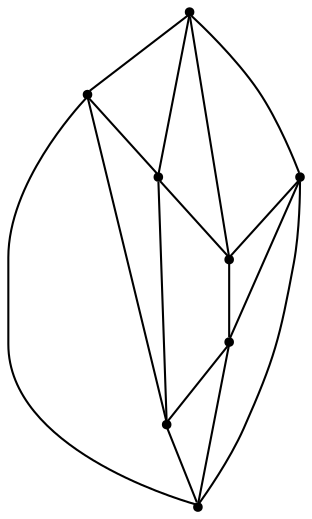 graph {
  node [shape=point,comment="{\"directed\":false,\"doi\":\"10.1007/978-3-642-00219-9_8\",\"figure\":\"4\"}"]

  v0 [pos="1478.2242965343387,858.7079747286709"]
  v1 [pos="1239.2965457650116,970.2485608881169"]
  v2 [pos="1358.6353014036665,858.7079747286709"]
  v3 [pos="1239.2965457650116,1081.789147047563"]
  v4 [pos="1239.2965457650116,635.6269932140005"]
  v5 [pos="1239.2965457650118,747.1674521706321"]
  v6 [pos="1000.3689222468886,858.7079747286709"]
  v7 [pos="1119.9578219391578,858.7079747286709"]

  v0 -- v1 [id="-1",pos="1478.2242965343387,858.7079747286709 1239.2965457650116,970.2485608881169 1239.2965457650116,970.2485608881169 1239.2965457650116,970.2485608881169"]
  v6 -- v5 [id="-2",pos="1000.3689222468886,858.7079747286709 1239.2965457650118,747.1674521706321 1239.2965457650118,747.1674521706321 1239.2965457650118,747.1674521706321"]
  v7 -- v1 [id="-3",pos="1119.9578219391578,858.7079747286709 1239.2965457650116,970.2485608881169 1239.2965457650116,970.2485608881169 1239.2965457650116,970.2485608881169"]
  v7 -- v6 [id="-4",pos="1119.9578219391578,858.7079747286709 1000.3689222468886,858.7079747286709 1000.3689222468886,858.7079747286709 1000.3689222468886,858.7079747286709"]
  v3 -- v6 [id="-5",pos="1239.2965457650116,1081.789147047563 1000.3689222468886,858.7079747286709 1000.3689222468886,858.7079747286709 1000.3689222468886,858.7079747286709"]
  v3 -- v1 [id="-6",pos="1239.2965457650116,1081.789147047563 1239.2965457650116,970.2485608881169 1239.2965457650116,970.2485608881169 1239.2965457650116,970.2485608881169"]
  v3 -- v7 [id="-7",pos="1239.2965457650116,1081.789147047563 1119.9578219391578,858.7079747286709 1119.9578219391578,858.7079747286709 1119.9578219391578,858.7079747286709"]
  v1 -- v2 [id="-8",pos="1239.2965457650116,970.2485608881169 1358.6353014036665,858.7079747286709 1358.6353014036665,858.7079747286709 1358.6353014036665,858.7079747286709"]
  v5 -- v7 [id="-9",pos="1239.2965457650118,747.1674521706321 1119.9578219391578,858.7079747286709 1119.9578219391578,858.7079747286709 1119.9578219391578,858.7079747286709"]
  v4 -- v6 [id="-10",pos="1239.2965457650116,635.6269932140005 1000.3689222468886,858.7079747286709 1000.3689222468886,858.7079747286709 1000.3689222468886,858.7079747286709"]
  v4 -- v5 [id="-11",pos="1239.2965457650116,635.6269932140005 1239.2965457650118,747.1674521706321 1239.2965457650118,747.1674521706321 1239.2965457650118,747.1674521706321"]
  v4 -- v2 [id="-12",pos="1239.2965457650116,635.6269932140005 1358.6353014036665,858.7079747286709 1358.6353014036665,858.7079747286709 1358.6353014036665,858.7079747286709"]
  v2 -- v5 [id="-13",pos="1358.6353014036665,858.7079747286709 1239.2965457650118,747.1674521706321 1239.2965457650118,747.1674521706321 1239.2965457650118,747.1674521706321"]
  v0 -- v4 [id="-14",pos="1478.2242965343387,858.7079747286709 1239.2965457650116,635.6269932140005 1239.2965457650116,635.6269932140005 1239.2965457650116,635.6269932140005"]
  v0 -- v3 [id="-15",pos="1478.2242965343387,858.7079747286709 1239.2965457650116,1081.789147047563 1239.2965457650116,1081.789147047563 1239.2965457650116,1081.789147047563"]
  v0 -- v2 [id="-16",pos="1478.2242965343387,858.7079747286709 1358.6353014036665,858.7079747286709 1358.6353014036665,858.7079747286709 1358.6353014036665,858.7079747286709"]
}